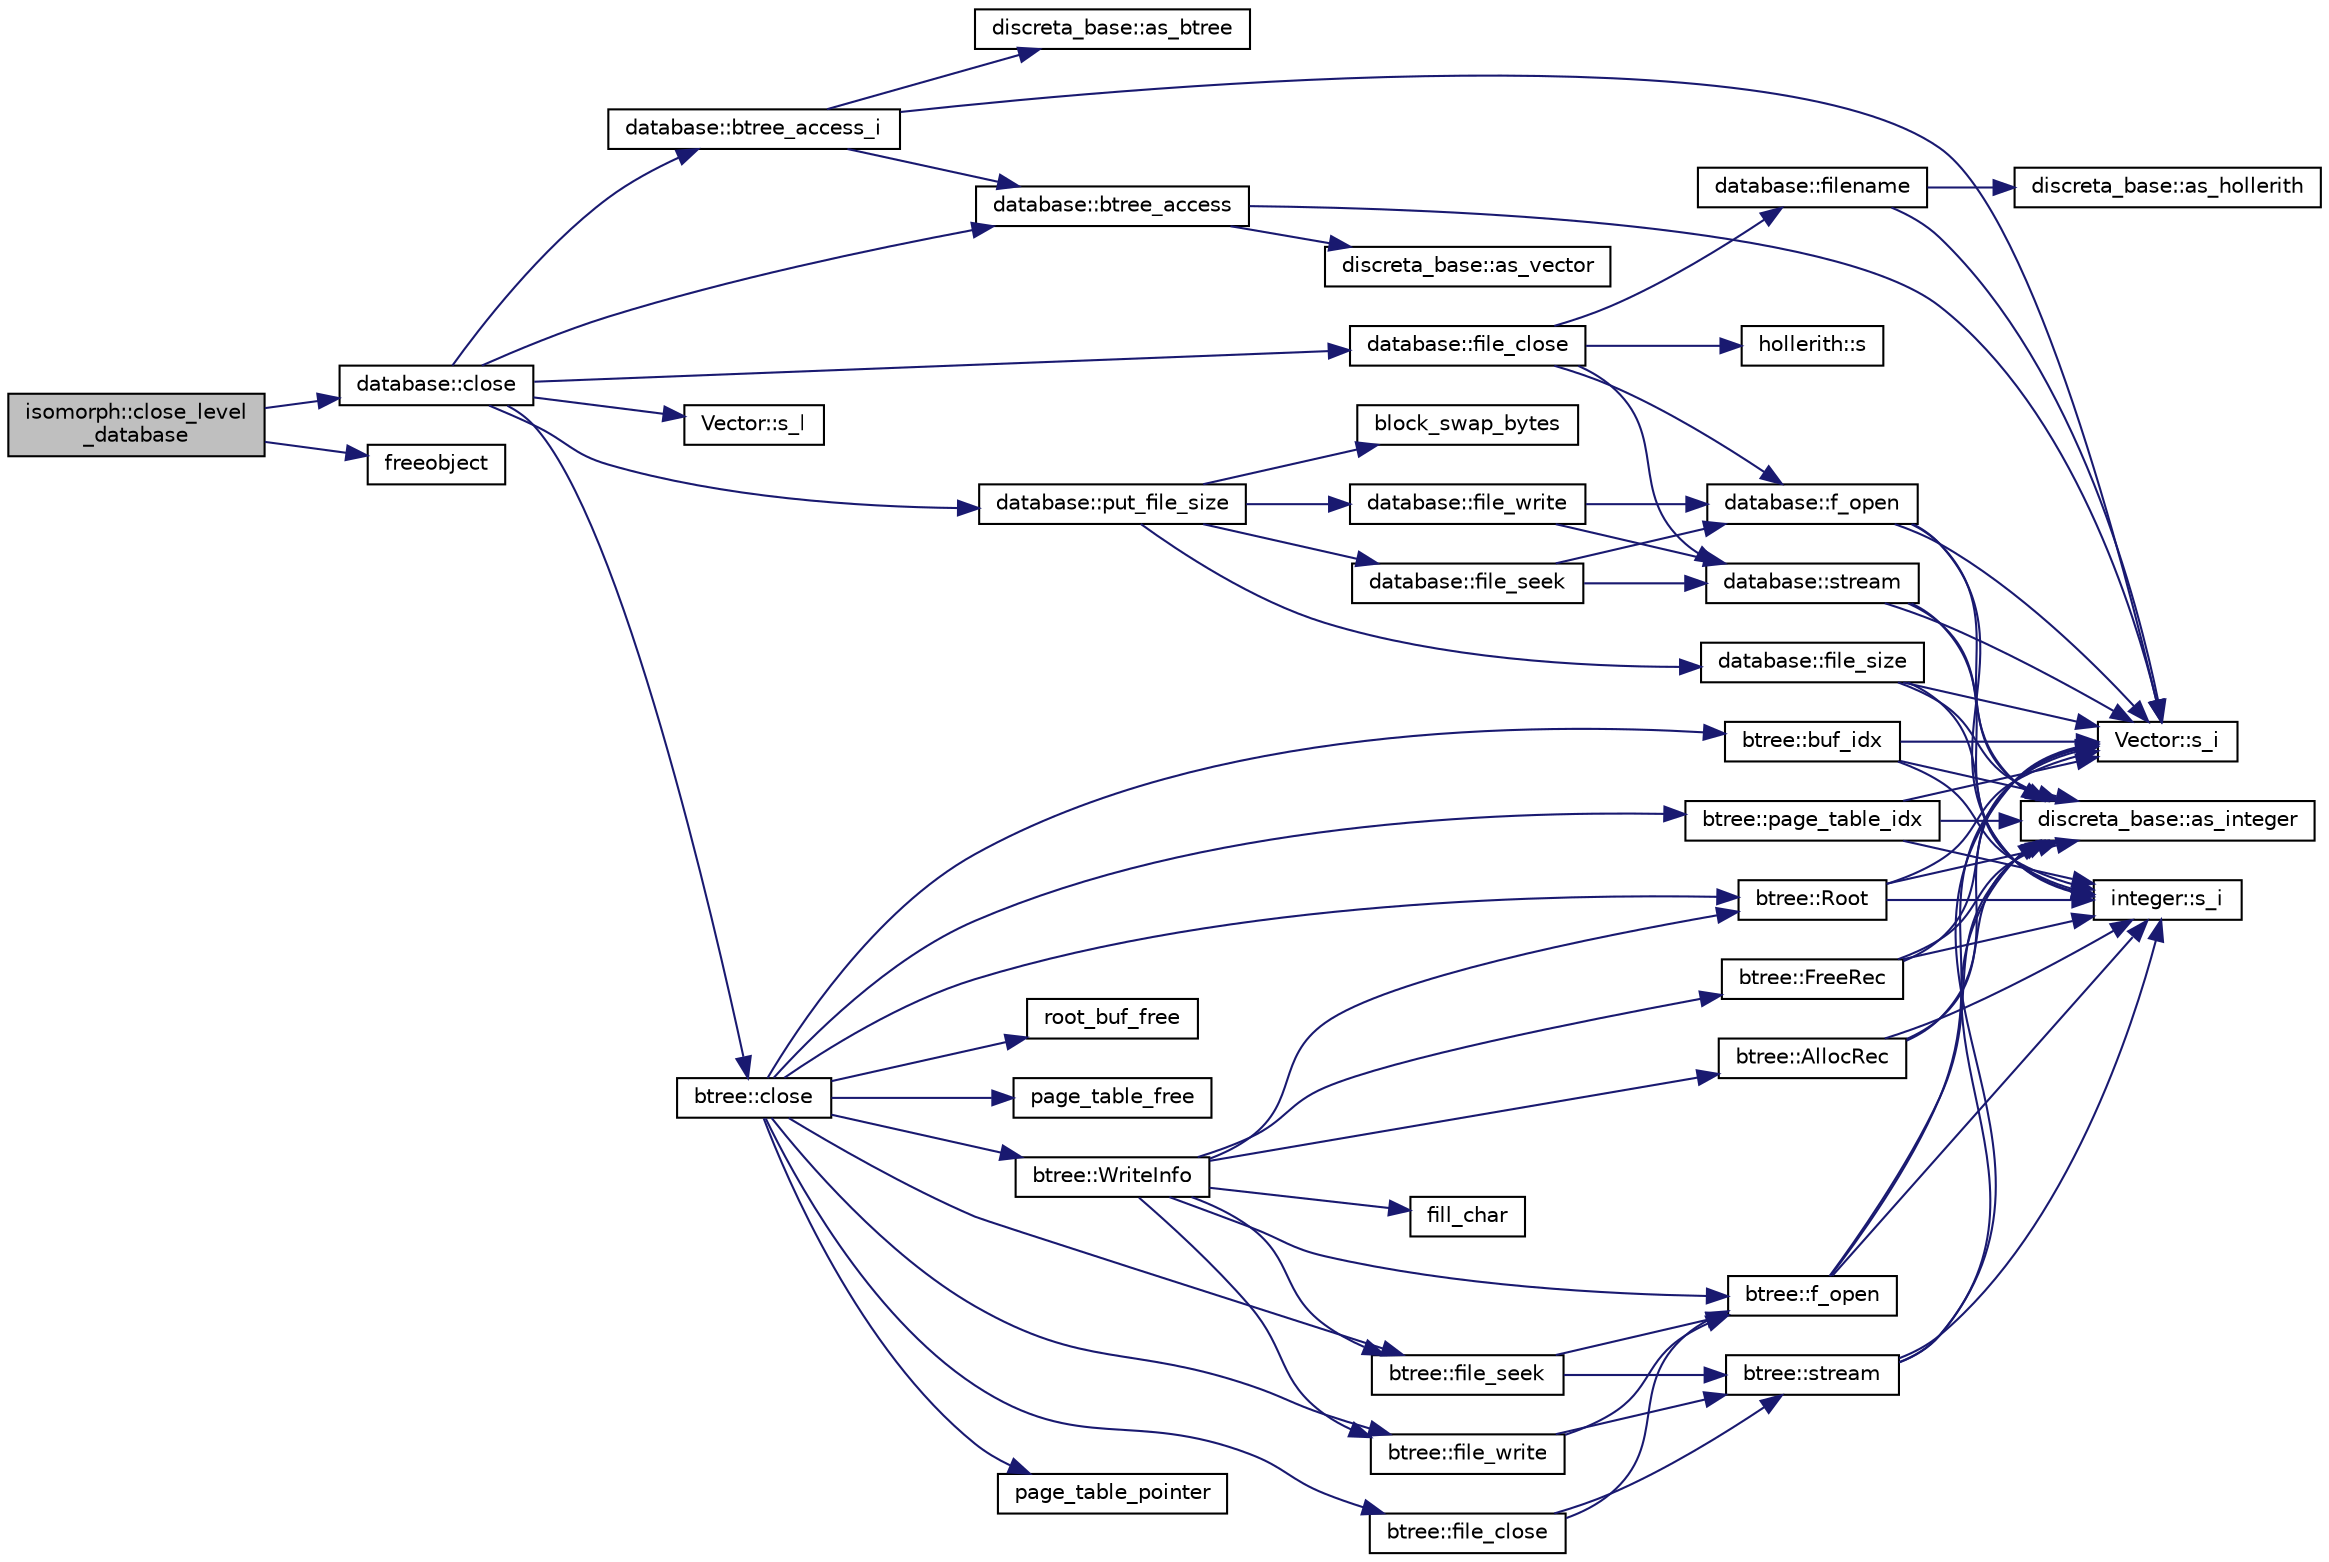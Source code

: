 digraph "isomorph::close_level_database"
{
  edge [fontname="Helvetica",fontsize="10",labelfontname="Helvetica",labelfontsize="10"];
  node [fontname="Helvetica",fontsize="10",shape=record];
  rankdir="LR";
  Node630 [label="isomorph::close_level\l_database",height=0.2,width=0.4,color="black", fillcolor="grey75", style="filled", fontcolor="black"];
  Node630 -> Node631 [color="midnightblue",fontsize="10",style="solid",fontname="Helvetica"];
  Node631 [label="database::close",height=0.2,width=0.4,color="black", fillcolor="white", style="filled",URL="$db/d72/classdatabase.html#acdc74d15f711cab1c165989723d45caf"];
  Node631 -> Node632 [color="midnightblue",fontsize="10",style="solid",fontname="Helvetica"];
  Node632 [label="database::put_file_size",height=0.2,width=0.4,color="black", fillcolor="white", style="filled",URL="$db/d72/classdatabase.html#a3490df2b9feac3d2cfab8a5d00033ab4"];
  Node632 -> Node633 [color="midnightblue",fontsize="10",style="solid",fontname="Helvetica"];
  Node633 [label="database::file_seek",height=0.2,width=0.4,color="black", fillcolor="white", style="filled",URL="$db/d72/classdatabase.html#a67ff377651f4ac089241ebff60e17ed6"];
  Node633 -> Node634 [color="midnightblue",fontsize="10",style="solid",fontname="Helvetica"];
  Node634 [label="database::f_open",height=0.2,width=0.4,color="black", fillcolor="white", style="filled",URL="$db/d72/classdatabase.html#a2cac52c70b09d1a6771bddab2220b3e7"];
  Node634 -> Node635 [color="midnightblue",fontsize="10",style="solid",fontname="Helvetica"];
  Node635 [label="Vector::s_i",height=0.2,width=0.4,color="black", fillcolor="white", style="filled",URL="$d5/db2/class_vector.html#a1c4fe1752523df8119f70dd550244871"];
  Node634 -> Node636 [color="midnightblue",fontsize="10",style="solid",fontname="Helvetica"];
  Node636 [label="discreta_base::as_integer",height=0.2,width=0.4,color="black", fillcolor="white", style="filled",URL="$d7/d71/classdiscreta__base.html#a00d7691eaf874fd283d942692fe8dd26"];
  Node634 -> Node637 [color="midnightblue",fontsize="10",style="solid",fontname="Helvetica"];
  Node637 [label="integer::s_i",height=0.2,width=0.4,color="black", fillcolor="white", style="filled",URL="$d0/de5/classinteger.html#adf28e9f94d4c844adaa950deeb80b904"];
  Node633 -> Node638 [color="midnightblue",fontsize="10",style="solid",fontname="Helvetica"];
  Node638 [label="database::stream",height=0.2,width=0.4,color="black", fillcolor="white", style="filled",URL="$db/d72/classdatabase.html#a8b91f87e7cd92b8207cbc48edde9d69e"];
  Node638 -> Node635 [color="midnightblue",fontsize="10",style="solid",fontname="Helvetica"];
  Node638 -> Node636 [color="midnightblue",fontsize="10",style="solid",fontname="Helvetica"];
  Node638 -> Node637 [color="midnightblue",fontsize="10",style="solid",fontname="Helvetica"];
  Node632 -> Node639 [color="midnightblue",fontsize="10",style="solid",fontname="Helvetica"];
  Node639 [label="database::file_size",height=0.2,width=0.4,color="black", fillcolor="white", style="filled",URL="$db/d72/classdatabase.html#a8547ac1fa93cdcd8ec464cac1ec24c5d"];
  Node639 -> Node635 [color="midnightblue",fontsize="10",style="solid",fontname="Helvetica"];
  Node639 -> Node636 [color="midnightblue",fontsize="10",style="solid",fontname="Helvetica"];
  Node639 -> Node637 [color="midnightblue",fontsize="10",style="solid",fontname="Helvetica"];
  Node632 -> Node640 [color="midnightblue",fontsize="10",style="solid",fontname="Helvetica"];
  Node640 [label="block_swap_bytes",height=0.2,width=0.4,color="black", fillcolor="white", style="filled",URL="$d5/db4/io__and__os_8h.html#a55c0738dadea7a508621f4af1e9ff8f3"];
  Node632 -> Node641 [color="midnightblue",fontsize="10",style="solid",fontname="Helvetica"];
  Node641 [label="database::file_write",height=0.2,width=0.4,color="black", fillcolor="white", style="filled",URL="$db/d72/classdatabase.html#a42d32ba51ad8ccd2a0adfd1a147f6230"];
  Node641 -> Node634 [color="midnightblue",fontsize="10",style="solid",fontname="Helvetica"];
  Node641 -> Node638 [color="midnightblue",fontsize="10",style="solid",fontname="Helvetica"];
  Node631 -> Node642 [color="midnightblue",fontsize="10",style="solid",fontname="Helvetica"];
  Node642 [label="database::file_close",height=0.2,width=0.4,color="black", fillcolor="white", style="filled",URL="$db/d72/classdatabase.html#a2c40bcffaf69fb166b6ac1bafee50baf"];
  Node642 -> Node638 [color="midnightblue",fontsize="10",style="solid",fontname="Helvetica"];
  Node642 -> Node634 [color="midnightblue",fontsize="10",style="solid",fontname="Helvetica"];
  Node642 -> Node643 [color="midnightblue",fontsize="10",style="solid",fontname="Helvetica"];
  Node643 [label="database::filename",height=0.2,width=0.4,color="black", fillcolor="white", style="filled",URL="$db/d72/classdatabase.html#a0d239d767658aca51abbea00148b8b2f"];
  Node643 -> Node635 [color="midnightblue",fontsize="10",style="solid",fontname="Helvetica"];
  Node643 -> Node644 [color="midnightblue",fontsize="10",style="solid",fontname="Helvetica"];
  Node644 [label="discreta_base::as_hollerith",height=0.2,width=0.4,color="black", fillcolor="white", style="filled",URL="$d7/d71/classdiscreta__base.html#a3e66f82711f314710107e2f29e589690"];
  Node642 -> Node645 [color="midnightblue",fontsize="10",style="solid",fontname="Helvetica"];
  Node645 [label="hollerith::s",height=0.2,width=0.4,color="black", fillcolor="white", style="filled",URL="$d8/d99/classhollerith.html#af61fce2d06f211b25fe3838e4dfee77a"];
  Node631 -> Node646 [color="midnightblue",fontsize="10",style="solid",fontname="Helvetica"];
  Node646 [label="database::btree_access",height=0.2,width=0.4,color="black", fillcolor="white", style="filled",URL="$db/d72/classdatabase.html#a30109ba5488b06111439f887fc1ac499"];
  Node646 -> Node635 [color="midnightblue",fontsize="10",style="solid",fontname="Helvetica"];
  Node646 -> Node647 [color="midnightblue",fontsize="10",style="solid",fontname="Helvetica"];
  Node647 [label="discreta_base::as_vector",height=0.2,width=0.4,color="black", fillcolor="white", style="filled",URL="$d7/d71/classdiscreta__base.html#a7bdd6cae39c380b128ee9e17e42cf020"];
  Node631 -> Node648 [color="midnightblue",fontsize="10",style="solid",fontname="Helvetica"];
  Node648 [label="Vector::s_l",height=0.2,width=0.4,color="black", fillcolor="white", style="filled",URL="$d5/db2/class_vector.html#ad2dc082288f858d22a528832289e0704"];
  Node631 -> Node649 [color="midnightblue",fontsize="10",style="solid",fontname="Helvetica"];
  Node649 [label="database::btree_access_i",height=0.2,width=0.4,color="black", fillcolor="white", style="filled",URL="$db/d72/classdatabase.html#a215047d1b32b8bd54f91a7bdca168eee"];
  Node649 -> Node646 [color="midnightblue",fontsize="10",style="solid",fontname="Helvetica"];
  Node649 -> Node635 [color="midnightblue",fontsize="10",style="solid",fontname="Helvetica"];
  Node649 -> Node650 [color="midnightblue",fontsize="10",style="solid",fontname="Helvetica"];
  Node650 [label="discreta_base::as_btree",height=0.2,width=0.4,color="black", fillcolor="white", style="filled",URL="$d7/d71/classdiscreta__base.html#a78e76674cef2ec113c17989c11288778"];
  Node631 -> Node651 [color="midnightblue",fontsize="10",style="solid",fontname="Helvetica"];
  Node651 [label="btree::close",height=0.2,width=0.4,color="black", fillcolor="white", style="filled",URL="$dd/db0/classbtree.html#acdd59b8696e09dc1c76356902fb35cbd"];
  Node651 -> Node652 [color="midnightblue",fontsize="10",style="solid",fontname="Helvetica"];
  Node652 [label="btree::buf_idx",height=0.2,width=0.4,color="black", fillcolor="white", style="filled",URL="$dd/db0/classbtree.html#a6a928fc93c93d8b5a83ad1ba699b453e"];
  Node652 -> Node635 [color="midnightblue",fontsize="10",style="solid",fontname="Helvetica"];
  Node652 -> Node636 [color="midnightblue",fontsize="10",style="solid",fontname="Helvetica"];
  Node652 -> Node637 [color="midnightblue",fontsize="10",style="solid",fontname="Helvetica"];
  Node651 -> Node653 [color="midnightblue",fontsize="10",style="solid",fontname="Helvetica"];
  Node653 [label="btree::file_seek",height=0.2,width=0.4,color="black", fillcolor="white", style="filled",URL="$dd/db0/classbtree.html#a829c985973c7c164fda2d81398e13504"];
  Node653 -> Node654 [color="midnightblue",fontsize="10",style="solid",fontname="Helvetica"];
  Node654 [label="btree::f_open",height=0.2,width=0.4,color="black", fillcolor="white", style="filled",URL="$dd/db0/classbtree.html#a192d74607f02ea8e0ad631d6e6fd6704"];
  Node654 -> Node635 [color="midnightblue",fontsize="10",style="solid",fontname="Helvetica"];
  Node654 -> Node636 [color="midnightblue",fontsize="10",style="solid",fontname="Helvetica"];
  Node654 -> Node637 [color="midnightblue",fontsize="10",style="solid",fontname="Helvetica"];
  Node653 -> Node655 [color="midnightblue",fontsize="10",style="solid",fontname="Helvetica"];
  Node655 [label="btree::stream",height=0.2,width=0.4,color="black", fillcolor="white", style="filled",URL="$dd/db0/classbtree.html#af99e68df8c3674b7d77ed80a8bbcffac"];
  Node655 -> Node635 [color="midnightblue",fontsize="10",style="solid",fontname="Helvetica"];
  Node655 -> Node636 [color="midnightblue",fontsize="10",style="solid",fontname="Helvetica"];
  Node655 -> Node637 [color="midnightblue",fontsize="10",style="solid",fontname="Helvetica"];
  Node651 -> Node656 [color="midnightblue",fontsize="10",style="solid",fontname="Helvetica"];
  Node656 [label="btree::Root",height=0.2,width=0.4,color="black", fillcolor="white", style="filled",URL="$dd/db0/classbtree.html#a2fd65be715ab94bf4a764c4f582a642b"];
  Node656 -> Node635 [color="midnightblue",fontsize="10",style="solid",fontname="Helvetica"];
  Node656 -> Node636 [color="midnightblue",fontsize="10",style="solid",fontname="Helvetica"];
  Node656 -> Node637 [color="midnightblue",fontsize="10",style="solid",fontname="Helvetica"];
  Node651 -> Node657 [color="midnightblue",fontsize="10",style="solid",fontname="Helvetica"];
  Node657 [label="btree::file_write",height=0.2,width=0.4,color="black", fillcolor="white", style="filled",URL="$dd/db0/classbtree.html#ae5d8a2538af6625ee95573329c8e991b"];
  Node657 -> Node654 [color="midnightblue",fontsize="10",style="solid",fontname="Helvetica"];
  Node657 -> Node655 [color="midnightblue",fontsize="10",style="solid",fontname="Helvetica"];
  Node651 -> Node658 [color="midnightblue",fontsize="10",style="solid",fontname="Helvetica"];
  Node658 [label="page_table_pointer",height=0.2,width=0.4,color="black", fillcolor="white", style="filled",URL="$d9/d60/discreta_8h.html#a53208086adbea2817fe45f917410d9d0"];
  Node651 -> Node659 [color="midnightblue",fontsize="10",style="solid",fontname="Helvetica"];
  Node659 [label="btree::page_table_idx",height=0.2,width=0.4,color="black", fillcolor="white", style="filled",URL="$dd/db0/classbtree.html#abc6a6f309e4c61cb5a7f4c4a248d384d"];
  Node659 -> Node635 [color="midnightblue",fontsize="10",style="solid",fontname="Helvetica"];
  Node659 -> Node636 [color="midnightblue",fontsize="10",style="solid",fontname="Helvetica"];
  Node659 -> Node637 [color="midnightblue",fontsize="10",style="solid",fontname="Helvetica"];
  Node651 -> Node660 [color="midnightblue",fontsize="10",style="solid",fontname="Helvetica"];
  Node660 [label="btree::WriteInfo",height=0.2,width=0.4,color="black", fillcolor="white", style="filled",URL="$dd/db0/classbtree.html#a4a8cdbdf67d06dc6caa53f3a9c83706a"];
  Node660 -> Node654 [color="midnightblue",fontsize="10",style="solid",fontname="Helvetica"];
  Node660 -> Node661 [color="midnightblue",fontsize="10",style="solid",fontname="Helvetica"];
  Node661 [label="fill_char",height=0.2,width=0.4,color="black", fillcolor="white", style="filled",URL="$d9/d60/discreta_8h.html#a0429f5462bfcfd509d83bc1f7ebfc818"];
  Node660 -> Node662 [color="midnightblue",fontsize="10",style="solid",fontname="Helvetica"];
  Node662 [label="btree::AllocRec",height=0.2,width=0.4,color="black", fillcolor="white", style="filled",URL="$dd/db0/classbtree.html#adfd0217cbd0386bed9231810d581044b"];
  Node662 -> Node635 [color="midnightblue",fontsize="10",style="solid",fontname="Helvetica"];
  Node662 -> Node636 [color="midnightblue",fontsize="10",style="solid",fontname="Helvetica"];
  Node662 -> Node637 [color="midnightblue",fontsize="10",style="solid",fontname="Helvetica"];
  Node660 -> Node663 [color="midnightblue",fontsize="10",style="solid",fontname="Helvetica"];
  Node663 [label="btree::FreeRec",height=0.2,width=0.4,color="black", fillcolor="white", style="filled",URL="$dd/db0/classbtree.html#a2ca35526158f016e569c53c411b5fb50"];
  Node663 -> Node635 [color="midnightblue",fontsize="10",style="solid",fontname="Helvetica"];
  Node663 -> Node636 [color="midnightblue",fontsize="10",style="solid",fontname="Helvetica"];
  Node663 -> Node637 [color="midnightblue",fontsize="10",style="solid",fontname="Helvetica"];
  Node660 -> Node656 [color="midnightblue",fontsize="10",style="solid",fontname="Helvetica"];
  Node660 -> Node653 [color="midnightblue",fontsize="10",style="solid",fontname="Helvetica"];
  Node660 -> Node657 [color="midnightblue",fontsize="10",style="solid",fontname="Helvetica"];
  Node651 -> Node664 [color="midnightblue",fontsize="10",style="solid",fontname="Helvetica"];
  Node664 [label="btree::file_close",height=0.2,width=0.4,color="black", fillcolor="white", style="filled",URL="$dd/db0/classbtree.html#a5cf61e38102a281c4368d1621ab10915"];
  Node664 -> Node655 [color="midnightblue",fontsize="10",style="solid",fontname="Helvetica"];
  Node664 -> Node654 [color="midnightblue",fontsize="10",style="solid",fontname="Helvetica"];
  Node651 -> Node665 [color="midnightblue",fontsize="10",style="solid",fontname="Helvetica"];
  Node665 [label="root_buf_free",height=0.2,width=0.4,color="black", fillcolor="white", style="filled",URL="$d8/d5a/btree_8_c.html#af27aebe6706c704b92c1e0eb6c3f7a20"];
  Node651 -> Node666 [color="midnightblue",fontsize="10",style="solid",fontname="Helvetica"];
  Node666 [label="page_table_free",height=0.2,width=0.4,color="black", fillcolor="white", style="filled",URL="$d9/d60/discreta_8h.html#af9680c039a4c1b0deaf6446ea45882e4"];
  Node630 -> Node667 [color="midnightblue",fontsize="10",style="solid",fontname="Helvetica"];
  Node667 [label="freeobject",height=0.2,width=0.4,color="black", fillcolor="white", style="filled",URL="$d9/d60/discreta_8h.html#a3bd8a0c7f8d0451709f6e310536ff2ae"];
}
